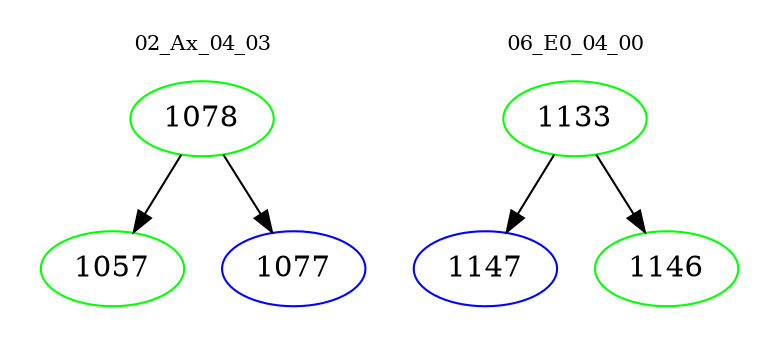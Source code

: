 digraph{
subgraph cluster_0 {
color = white
label = "02_Ax_04_03";
fontsize=10;
T0_1078 [label="1078", color="green"]
T0_1078 -> T0_1057 [color="black"]
T0_1057 [label="1057", color="green"]
T0_1078 -> T0_1077 [color="black"]
T0_1077 [label="1077", color="blue"]
}
subgraph cluster_1 {
color = white
label = "06_E0_04_00";
fontsize=10;
T1_1133 [label="1133", color="green"]
T1_1133 -> T1_1147 [color="black"]
T1_1147 [label="1147", color="blue"]
T1_1133 -> T1_1146 [color="black"]
T1_1146 [label="1146", color="green"]
}
}
